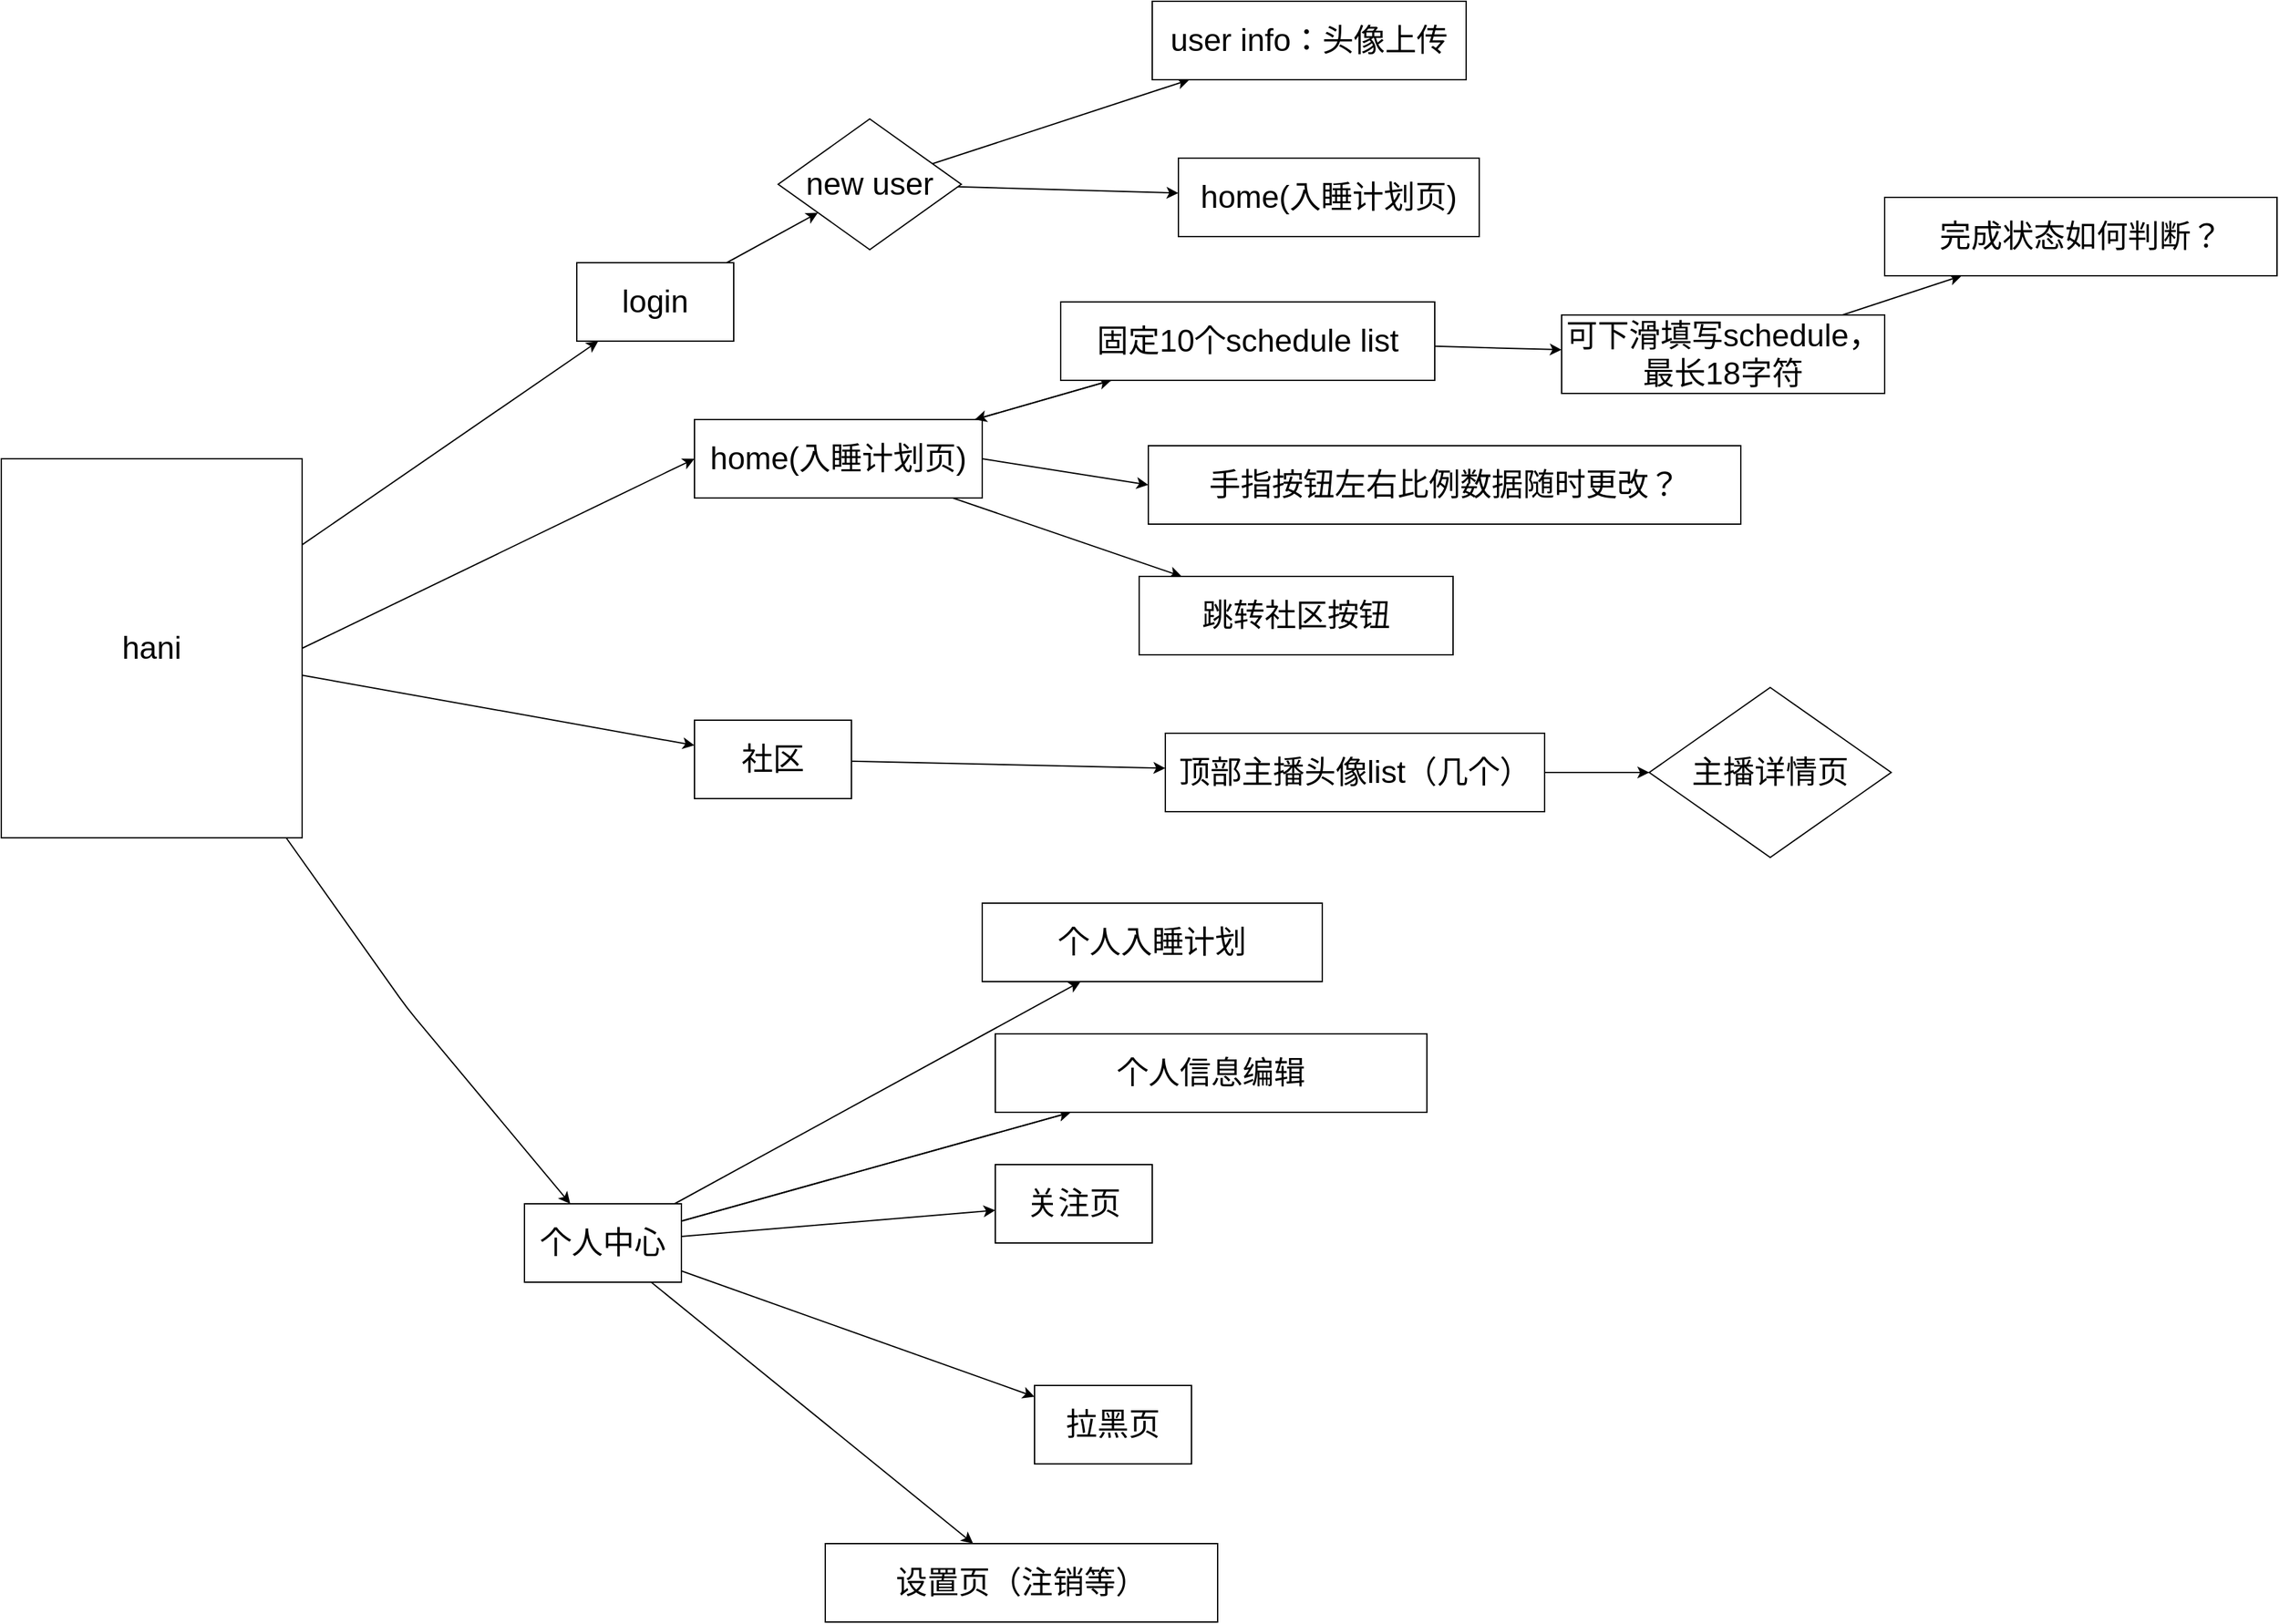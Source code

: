<mxfile>
    <diagram id="JUaFRalB-UFC6GCzcYPZ" name="第 1 页">
        <mxGraphModel dx="2975" dy="1753" grid="1" gridSize="10" guides="1" tooltips="1" connect="1" arrows="1" fold="1" page="1" pageScale="1" pageWidth="827" pageHeight="1169" math="0" shadow="0">
            <root>
                <mxCell id="0"/>
                <mxCell id="1" parent="0"/>
                <mxCell id="4" value="" style="edgeStyle=none;html=1;fontSize=24;" edge="1" parent="1" source="2" target="3">
                    <mxGeometry relative="1" as="geometry"/>
                </mxCell>
                <mxCell id="14" style="edgeStyle=none;html=1;exitX=1;exitY=0.5;exitDx=0;exitDy=0;entryX=0;entryY=0.5;entryDx=0;entryDy=0;fontSize=24;" edge="1" parent="1" source="2" target="13">
                    <mxGeometry relative="1" as="geometry"/>
                </mxCell>
                <mxCell id="27" value="" style="edgeStyle=none;html=1;fontSize=24;" edge="1" parent="1" source="2" target="26">
                    <mxGeometry relative="1" as="geometry"/>
                </mxCell>
                <mxCell id="36" value="" style="edgeStyle=none;html=1;fontSize=24;" edge="1" parent="1" source="2" target="35">
                    <mxGeometry relative="1" as="geometry">
                        <Array as="points">
                            <mxPoint x="-10" y="820"/>
                        </Array>
                    </mxGeometry>
                </mxCell>
                <mxCell id="2" value="hani&lt;br style=&quot;font-size: 24px;&quot;&gt;" style="rounded=0;whiteSpace=wrap;html=1;fontSize=24;" vertex="1" parent="1">
                    <mxGeometry x="-320" y="400" width="230" height="290" as="geometry"/>
                </mxCell>
                <mxCell id="8" value="" style="edgeStyle=none;html=1;fontSize=24;" edge="1" parent="1" source="3" target="7">
                    <mxGeometry relative="1" as="geometry"/>
                </mxCell>
                <mxCell id="3" value="login&lt;br&gt;" style="whiteSpace=wrap;html=1;fontSize=24;rounded=0;" vertex="1" parent="1">
                    <mxGeometry x="120" y="250" width="120" height="60" as="geometry"/>
                </mxCell>
                <mxCell id="10" value="" style="edgeStyle=none;html=1;fontSize=24;" edge="1" parent="1" source="7" target="9">
                    <mxGeometry relative="1" as="geometry"/>
                </mxCell>
                <mxCell id="12" value="" style="edgeStyle=none;html=1;fontSize=24;" edge="1" parent="1" source="7" target="11">
                    <mxGeometry relative="1" as="geometry"/>
                </mxCell>
                <mxCell id="7" value="new user" style="rhombus;whiteSpace=wrap;html=1;fontSize=24;rounded=0;" vertex="1" parent="1">
                    <mxGeometry x="274" y="140" width="140" height="100" as="geometry"/>
                </mxCell>
                <mxCell id="9" value="home(入睡计划页)" style="whiteSpace=wrap;html=1;fontSize=24;rounded=0;" vertex="1" parent="1">
                    <mxGeometry x="580" y="170" width="230" height="60" as="geometry"/>
                </mxCell>
                <mxCell id="11" value="user info：头像上传" style="whiteSpace=wrap;html=1;fontSize=24;rounded=0;" vertex="1" parent="1">
                    <mxGeometry x="560" y="50" width="240" height="60" as="geometry"/>
                </mxCell>
                <mxCell id="16" value="" style="edgeStyle=none;html=1;fontSize=24;" edge="1" parent="1" source="13" target="15">
                    <mxGeometry relative="1" as="geometry"/>
                </mxCell>
                <mxCell id="18" value="" style="edgeStyle=none;html=1;fontSize=24;" edge="1" parent="1" source="13" target="17">
                    <mxGeometry relative="1" as="geometry"/>
                </mxCell>
                <mxCell id="25" style="edgeStyle=none;html=1;exitX=1;exitY=0.5;exitDx=0;exitDy=0;entryX=0;entryY=0.5;entryDx=0;entryDy=0;fontSize=24;" edge="1" parent="1" source="13" target="24">
                    <mxGeometry relative="1" as="geometry"/>
                </mxCell>
                <mxCell id="13" value="home(入睡计划页)" style="whiteSpace=wrap;html=1;fontSize=24;rounded=0;" vertex="1" parent="1">
                    <mxGeometry x="210" y="370" width="220" height="60" as="geometry"/>
                </mxCell>
                <mxCell id="15" value="跳转社区按钮" style="whiteSpace=wrap;html=1;fontSize=24;rounded=0;" vertex="1" parent="1">
                    <mxGeometry x="550" y="490" width="240" height="60" as="geometry"/>
                </mxCell>
                <mxCell id="20" value="" style="edgeStyle=none;html=1;fontSize=24;" edge="1" parent="1" source="17" target="19">
                    <mxGeometry relative="1" as="geometry"/>
                </mxCell>
                <mxCell id="23" value="" style="edgeStyle=none;html=1;fontSize=24;" edge="1" parent="1" source="17" target="13">
                    <mxGeometry relative="1" as="geometry"/>
                </mxCell>
                <mxCell id="17" value="固定10个schedule list" style="whiteSpace=wrap;html=1;fontSize=24;rounded=0;" vertex="1" parent="1">
                    <mxGeometry x="490" y="280" width="286" height="60" as="geometry"/>
                </mxCell>
                <mxCell id="22" value="" style="edgeStyle=none;html=1;fontSize=24;" edge="1" parent="1" source="19" target="21">
                    <mxGeometry relative="1" as="geometry"/>
                </mxCell>
                <mxCell id="19" value="可下滑填写schedule，最长18字符" style="whiteSpace=wrap;html=1;fontSize=24;rounded=0;" vertex="1" parent="1">
                    <mxGeometry x="873" y="290" width="247" height="60" as="geometry"/>
                </mxCell>
                <mxCell id="21" value="完成状态如何判断？" style="whiteSpace=wrap;html=1;fontSize=24;rounded=0;" vertex="1" parent="1">
                    <mxGeometry x="1120" y="200" width="300" height="60" as="geometry"/>
                </mxCell>
                <mxCell id="24" value="手指按钮左右比例数据随时更改？" style="rounded=0;whiteSpace=wrap;html=1;fontSize=24;" vertex="1" parent="1">
                    <mxGeometry x="557" y="390" width="453" height="60" as="geometry"/>
                </mxCell>
                <mxCell id="30" value="" style="edgeStyle=none;html=1;fontSize=24;" edge="1" parent="1" source="26" target="29">
                    <mxGeometry relative="1" as="geometry"/>
                </mxCell>
                <mxCell id="26" value="社区" style="whiteSpace=wrap;html=1;fontSize=24;rounded=0;" vertex="1" parent="1">
                    <mxGeometry x="210" y="600" width="120" height="60" as="geometry"/>
                </mxCell>
                <mxCell id="32" value="" style="edgeStyle=none;html=1;fontSize=24;" edge="1" parent="1" source="29" target="31">
                    <mxGeometry relative="1" as="geometry"/>
                </mxCell>
                <mxCell id="29" value="顶部主播头像list（几个）" style="whiteSpace=wrap;html=1;fontSize=24;rounded=0;" vertex="1" parent="1">
                    <mxGeometry x="570" y="610" width="290" height="60" as="geometry"/>
                </mxCell>
                <mxCell id="31" value="主播详情页" style="rhombus;whiteSpace=wrap;html=1;fontSize=24;rounded=0;" vertex="1" parent="1">
                    <mxGeometry x="940" y="575" width="185" height="130" as="geometry"/>
                </mxCell>
                <mxCell id="38" value="" style="edgeStyle=none;html=1;fontSize=24;" edge="1" parent="1" source="35" target="37">
                    <mxGeometry relative="1" as="geometry"/>
                </mxCell>
                <mxCell id="40" value="" style="edgeStyle=none;html=1;fontSize=24;" edge="1" parent="1" source="35" target="39">
                    <mxGeometry relative="1" as="geometry"/>
                </mxCell>
                <mxCell id="41" value="" style="edgeStyle=none;html=1;fontSize=24;" edge="1" parent="1" source="35" target="39">
                    <mxGeometry relative="1" as="geometry"/>
                </mxCell>
                <mxCell id="43" value="" style="edgeStyle=none;html=1;fontSize=24;" edge="1" parent="1" source="35" target="42">
                    <mxGeometry relative="1" as="geometry"/>
                </mxCell>
                <mxCell id="45" value="" style="edgeStyle=none;html=1;fontSize=24;" edge="1" parent="1" source="35" target="44">
                    <mxGeometry relative="1" as="geometry"/>
                </mxCell>
                <mxCell id="47" value="" style="edgeStyle=none;html=1;fontSize=24;" edge="1" parent="1" source="35" target="46">
                    <mxGeometry relative="1" as="geometry"/>
                </mxCell>
                <mxCell id="35" value="个人中心" style="whiteSpace=wrap;html=1;fontSize=24;rounded=0;" vertex="1" parent="1">
                    <mxGeometry x="80" y="970" width="120" height="60" as="geometry"/>
                </mxCell>
                <mxCell id="37" value="个人入睡计划" style="whiteSpace=wrap;html=1;fontSize=24;rounded=0;" vertex="1" parent="1">
                    <mxGeometry x="430" y="740" width="260" height="60" as="geometry"/>
                </mxCell>
                <mxCell id="39" value="个人信息编辑" style="whiteSpace=wrap;html=1;fontSize=24;rounded=0;" vertex="1" parent="1">
                    <mxGeometry x="440" y="840" width="330" height="60" as="geometry"/>
                </mxCell>
                <mxCell id="42" value="关注页" style="whiteSpace=wrap;html=1;fontSize=24;rounded=0;" vertex="1" parent="1">
                    <mxGeometry x="440" y="940" width="120" height="60" as="geometry"/>
                </mxCell>
                <mxCell id="44" value="拉黑页" style="whiteSpace=wrap;html=1;fontSize=24;rounded=0;" vertex="1" parent="1">
                    <mxGeometry x="470" y="1109" width="120" height="60" as="geometry"/>
                </mxCell>
                <mxCell id="46" value="设置页（注销等）" style="whiteSpace=wrap;html=1;fontSize=24;rounded=0;" vertex="1" parent="1">
                    <mxGeometry x="310" y="1230" width="300" height="60" as="geometry"/>
                </mxCell>
            </root>
        </mxGraphModel>
    </diagram>
</mxfile>